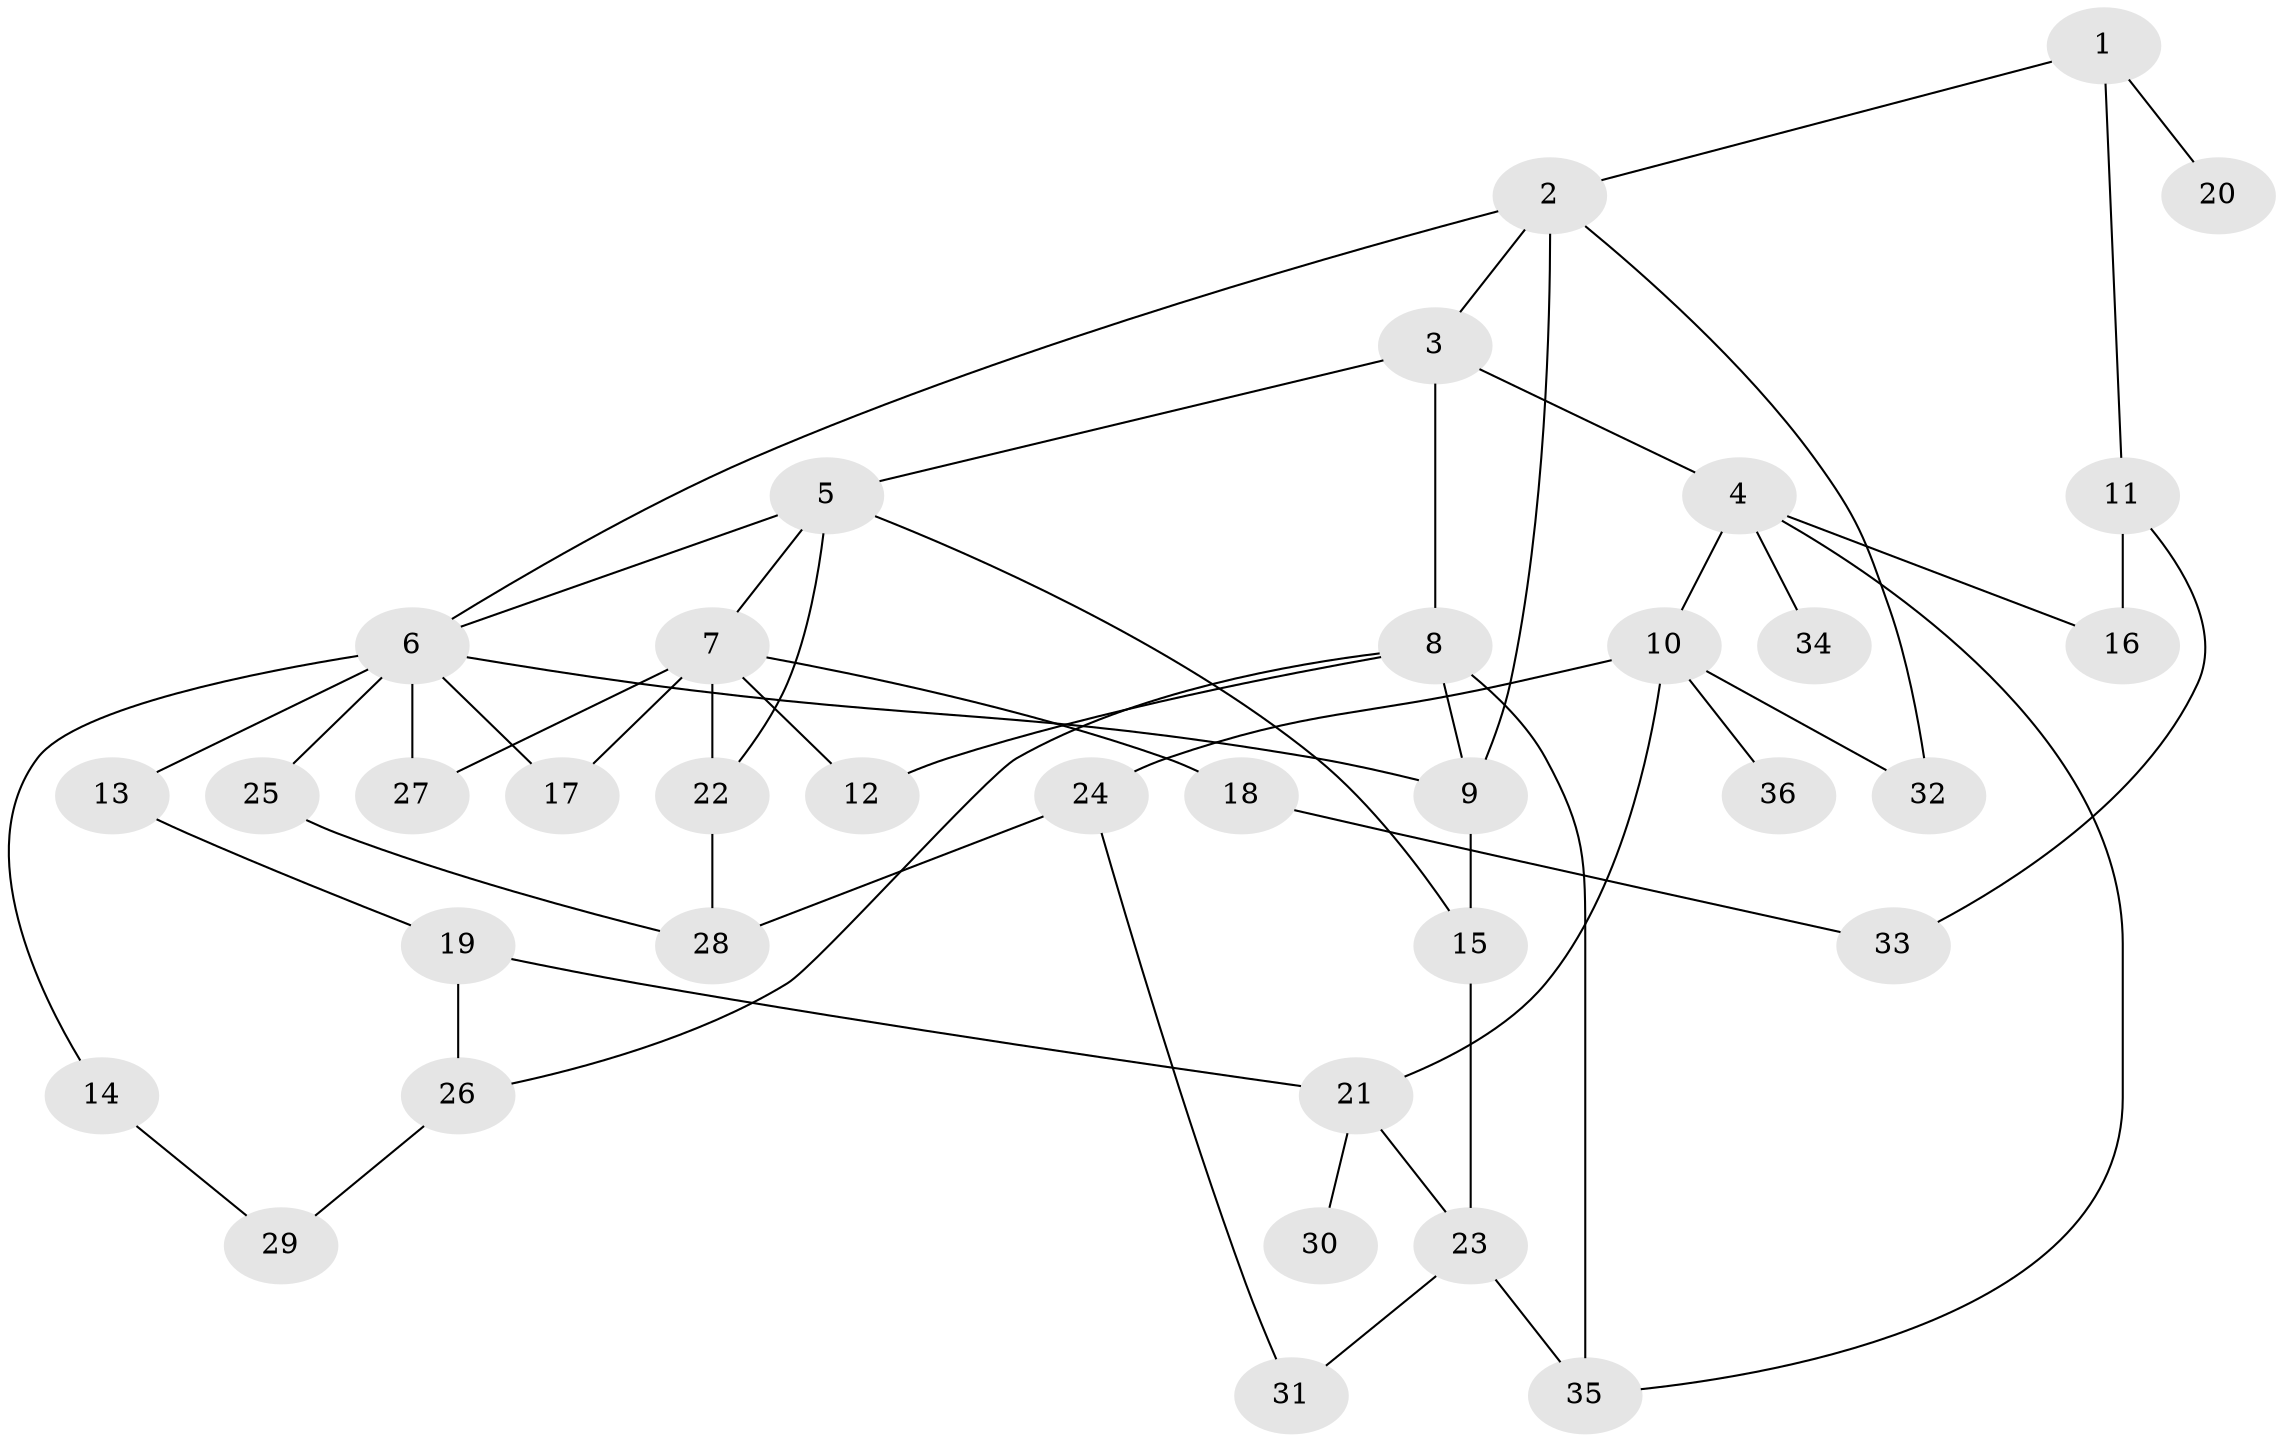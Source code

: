 // original degree distribution, {4: 0.10084033613445378, 5: 0.06722689075630252, 6: 0.025210084033613446, 3: 0.15966386554621848, 8: 0.008403361344537815, 7: 0.01680672268907563, 2: 0.226890756302521, 1: 0.3949579831932773}
// Generated by graph-tools (version 1.1) at 2025/49/03/04/25 22:49:05]
// undirected, 36 vertices, 55 edges
graph export_dot {
  node [color=gray90,style=filled];
  1;
  2;
  3;
  4;
  5;
  6;
  7;
  8;
  9;
  10;
  11;
  12;
  13;
  14;
  15;
  16;
  17;
  18;
  19;
  20;
  21;
  22;
  23;
  24;
  25;
  26;
  27;
  28;
  29;
  30;
  31;
  32;
  33;
  34;
  35;
  36;
  1 -- 2 [weight=1.0];
  1 -- 11 [weight=1.0];
  1 -- 20 [weight=1.0];
  2 -- 3 [weight=1.0];
  2 -- 6 [weight=1.0];
  2 -- 9 [weight=1.0];
  2 -- 32 [weight=1.0];
  3 -- 4 [weight=1.0];
  3 -- 5 [weight=1.0];
  3 -- 8 [weight=2.0];
  4 -- 10 [weight=2.0];
  4 -- 16 [weight=1.0];
  4 -- 34 [weight=1.0];
  4 -- 35 [weight=1.0];
  5 -- 6 [weight=1.0];
  5 -- 7 [weight=1.0];
  5 -- 15 [weight=1.0];
  5 -- 22 [weight=1.0];
  6 -- 9 [weight=1.0];
  6 -- 13 [weight=2.0];
  6 -- 14 [weight=1.0];
  6 -- 17 [weight=1.0];
  6 -- 25 [weight=1.0];
  6 -- 27 [weight=1.0];
  7 -- 12 [weight=1.0];
  7 -- 17 [weight=2.0];
  7 -- 18 [weight=1.0];
  7 -- 22 [weight=3.0];
  7 -- 27 [weight=1.0];
  8 -- 9 [weight=1.0];
  8 -- 12 [weight=1.0];
  8 -- 26 [weight=1.0];
  8 -- 35 [weight=2.0];
  9 -- 15 [weight=1.0];
  10 -- 21 [weight=2.0];
  10 -- 24 [weight=1.0];
  10 -- 32 [weight=1.0];
  10 -- 36 [weight=1.0];
  11 -- 16 [weight=1.0];
  11 -- 33 [weight=1.0];
  13 -- 19 [weight=1.0];
  14 -- 29 [weight=1.0];
  15 -- 23 [weight=1.0];
  18 -- 33 [weight=1.0];
  19 -- 21 [weight=1.0];
  19 -- 26 [weight=2.0];
  21 -- 23 [weight=1.0];
  21 -- 30 [weight=1.0];
  22 -- 28 [weight=1.0];
  23 -- 31 [weight=1.0];
  23 -- 35 [weight=1.0];
  24 -- 28 [weight=1.0];
  24 -- 31 [weight=1.0];
  25 -- 28 [weight=1.0];
  26 -- 29 [weight=1.0];
}
